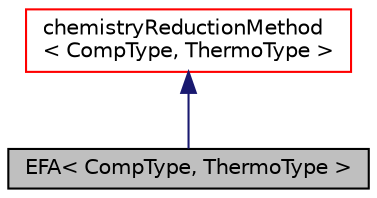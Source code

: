 digraph "EFA&lt; CompType, ThermoType &gt;"
{
  bgcolor="transparent";
  edge [fontname="Helvetica",fontsize="10",labelfontname="Helvetica",labelfontsize="10"];
  node [fontname="Helvetica",fontsize="10",shape=record];
  Node2 [label="EFA\< CompType, ThermoType \>",height=0.2,width=0.4,color="black", fillcolor="grey75", style="filled", fontcolor="black"];
  Node3 -> Node2 [dir="back",color="midnightblue",fontsize="10",style="solid",fontname="Helvetica"];
  Node3 [label="chemistryReductionMethod\l\< CompType, ThermoType \>",height=0.2,width=0.4,color="red",URL="$a31069.html",tooltip="An abstract class for methods of chemical mechanism reduction. "];
}

